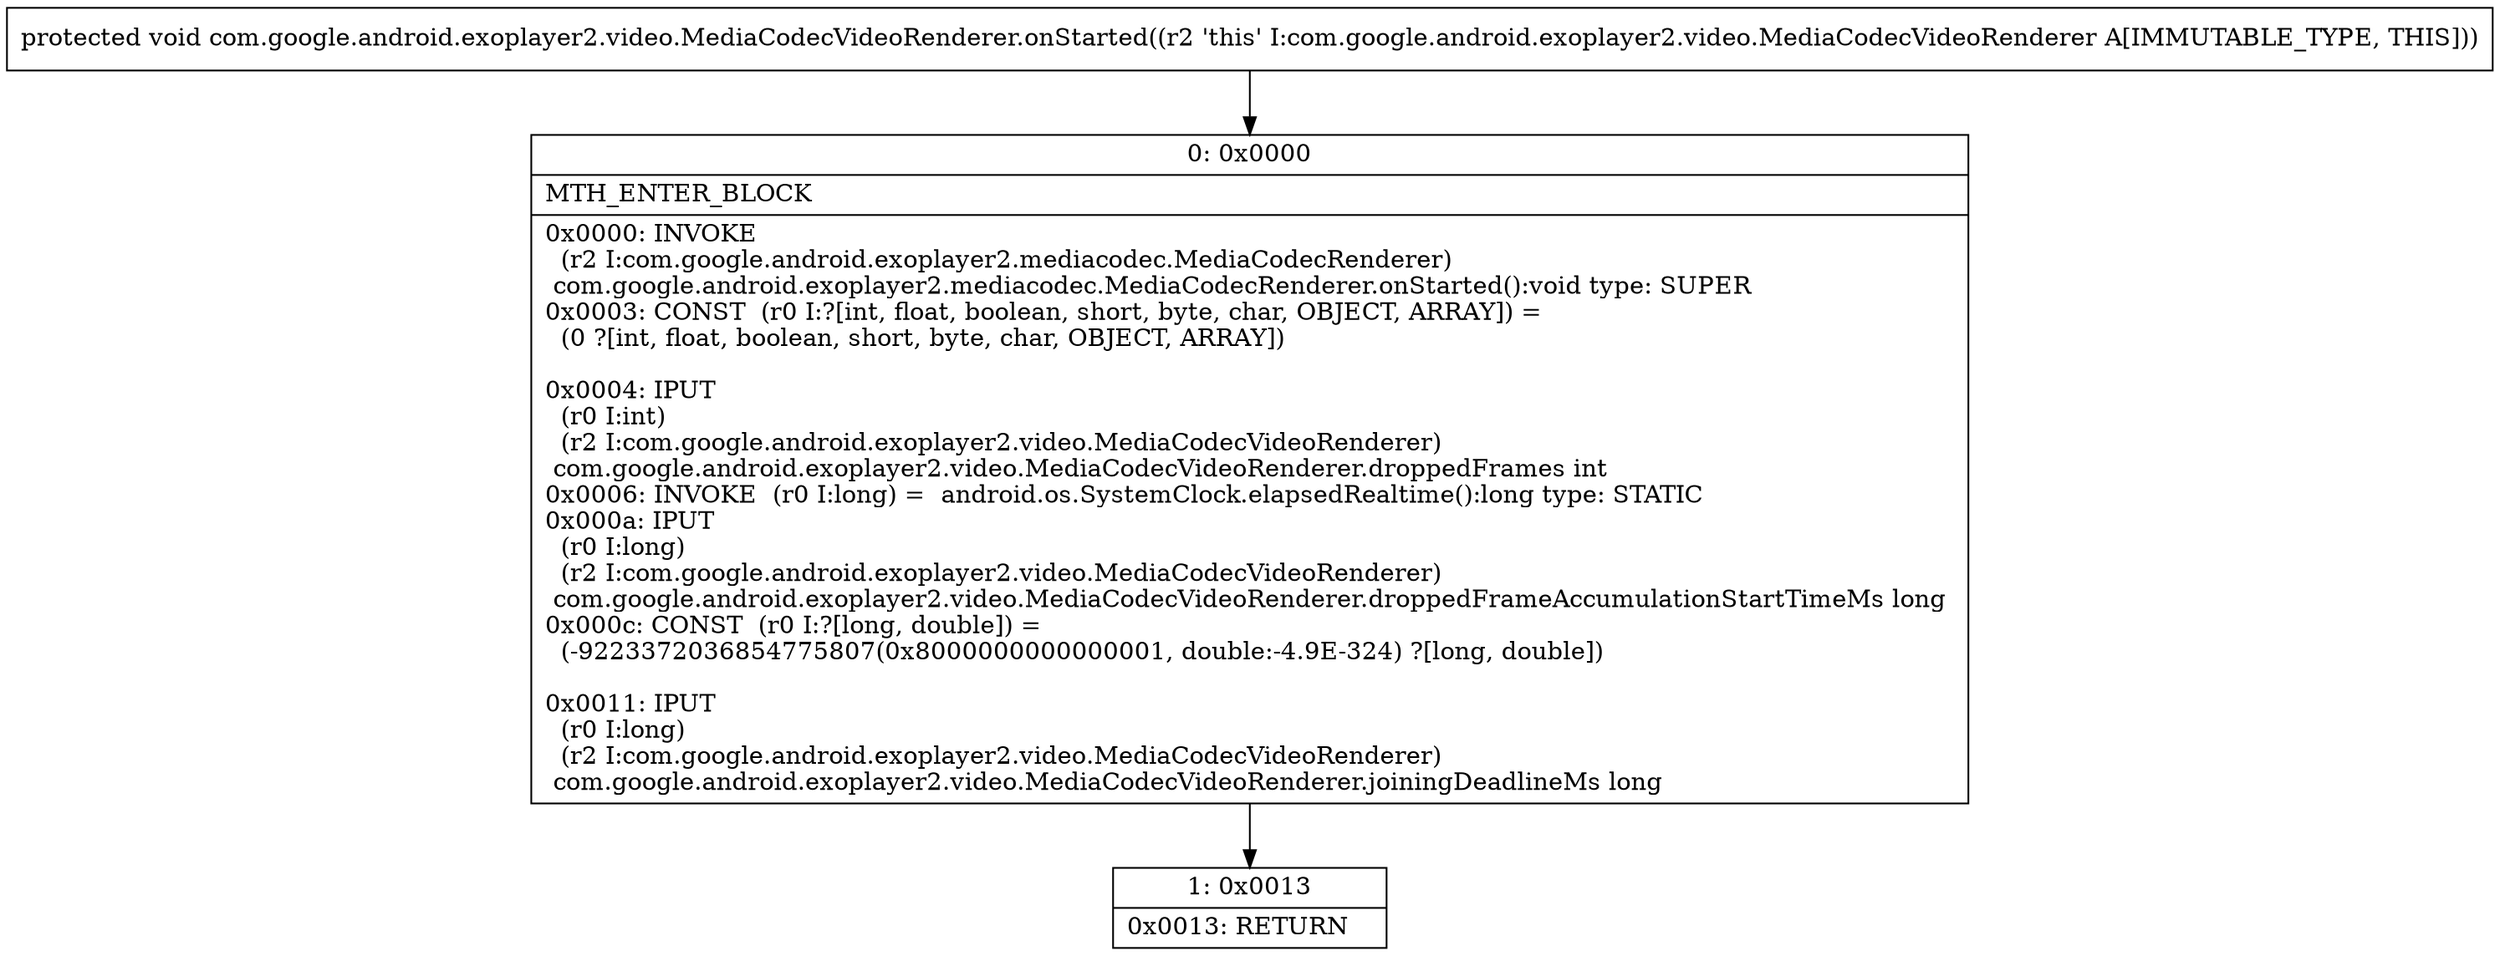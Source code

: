 digraph "CFG forcom.google.android.exoplayer2.video.MediaCodecVideoRenderer.onStarted()V" {
Node_0 [shape=record,label="{0\:\ 0x0000|MTH_ENTER_BLOCK\l|0x0000: INVOKE  \l  (r2 I:com.google.android.exoplayer2.mediacodec.MediaCodecRenderer)\l com.google.android.exoplayer2.mediacodec.MediaCodecRenderer.onStarted():void type: SUPER \l0x0003: CONST  (r0 I:?[int, float, boolean, short, byte, char, OBJECT, ARRAY]) = \l  (0 ?[int, float, boolean, short, byte, char, OBJECT, ARRAY])\l \l0x0004: IPUT  \l  (r0 I:int)\l  (r2 I:com.google.android.exoplayer2.video.MediaCodecVideoRenderer)\l com.google.android.exoplayer2.video.MediaCodecVideoRenderer.droppedFrames int \l0x0006: INVOKE  (r0 I:long) =  android.os.SystemClock.elapsedRealtime():long type: STATIC \l0x000a: IPUT  \l  (r0 I:long)\l  (r2 I:com.google.android.exoplayer2.video.MediaCodecVideoRenderer)\l com.google.android.exoplayer2.video.MediaCodecVideoRenderer.droppedFrameAccumulationStartTimeMs long \l0x000c: CONST  (r0 I:?[long, double]) = \l  (\-9223372036854775807(0x8000000000000001, double:\-4.9E\-324) ?[long, double])\l \l0x0011: IPUT  \l  (r0 I:long)\l  (r2 I:com.google.android.exoplayer2.video.MediaCodecVideoRenderer)\l com.google.android.exoplayer2.video.MediaCodecVideoRenderer.joiningDeadlineMs long \l}"];
Node_1 [shape=record,label="{1\:\ 0x0013|0x0013: RETURN   \l}"];
MethodNode[shape=record,label="{protected void com.google.android.exoplayer2.video.MediaCodecVideoRenderer.onStarted((r2 'this' I:com.google.android.exoplayer2.video.MediaCodecVideoRenderer A[IMMUTABLE_TYPE, THIS])) }"];
MethodNode -> Node_0;
Node_0 -> Node_1;
}

